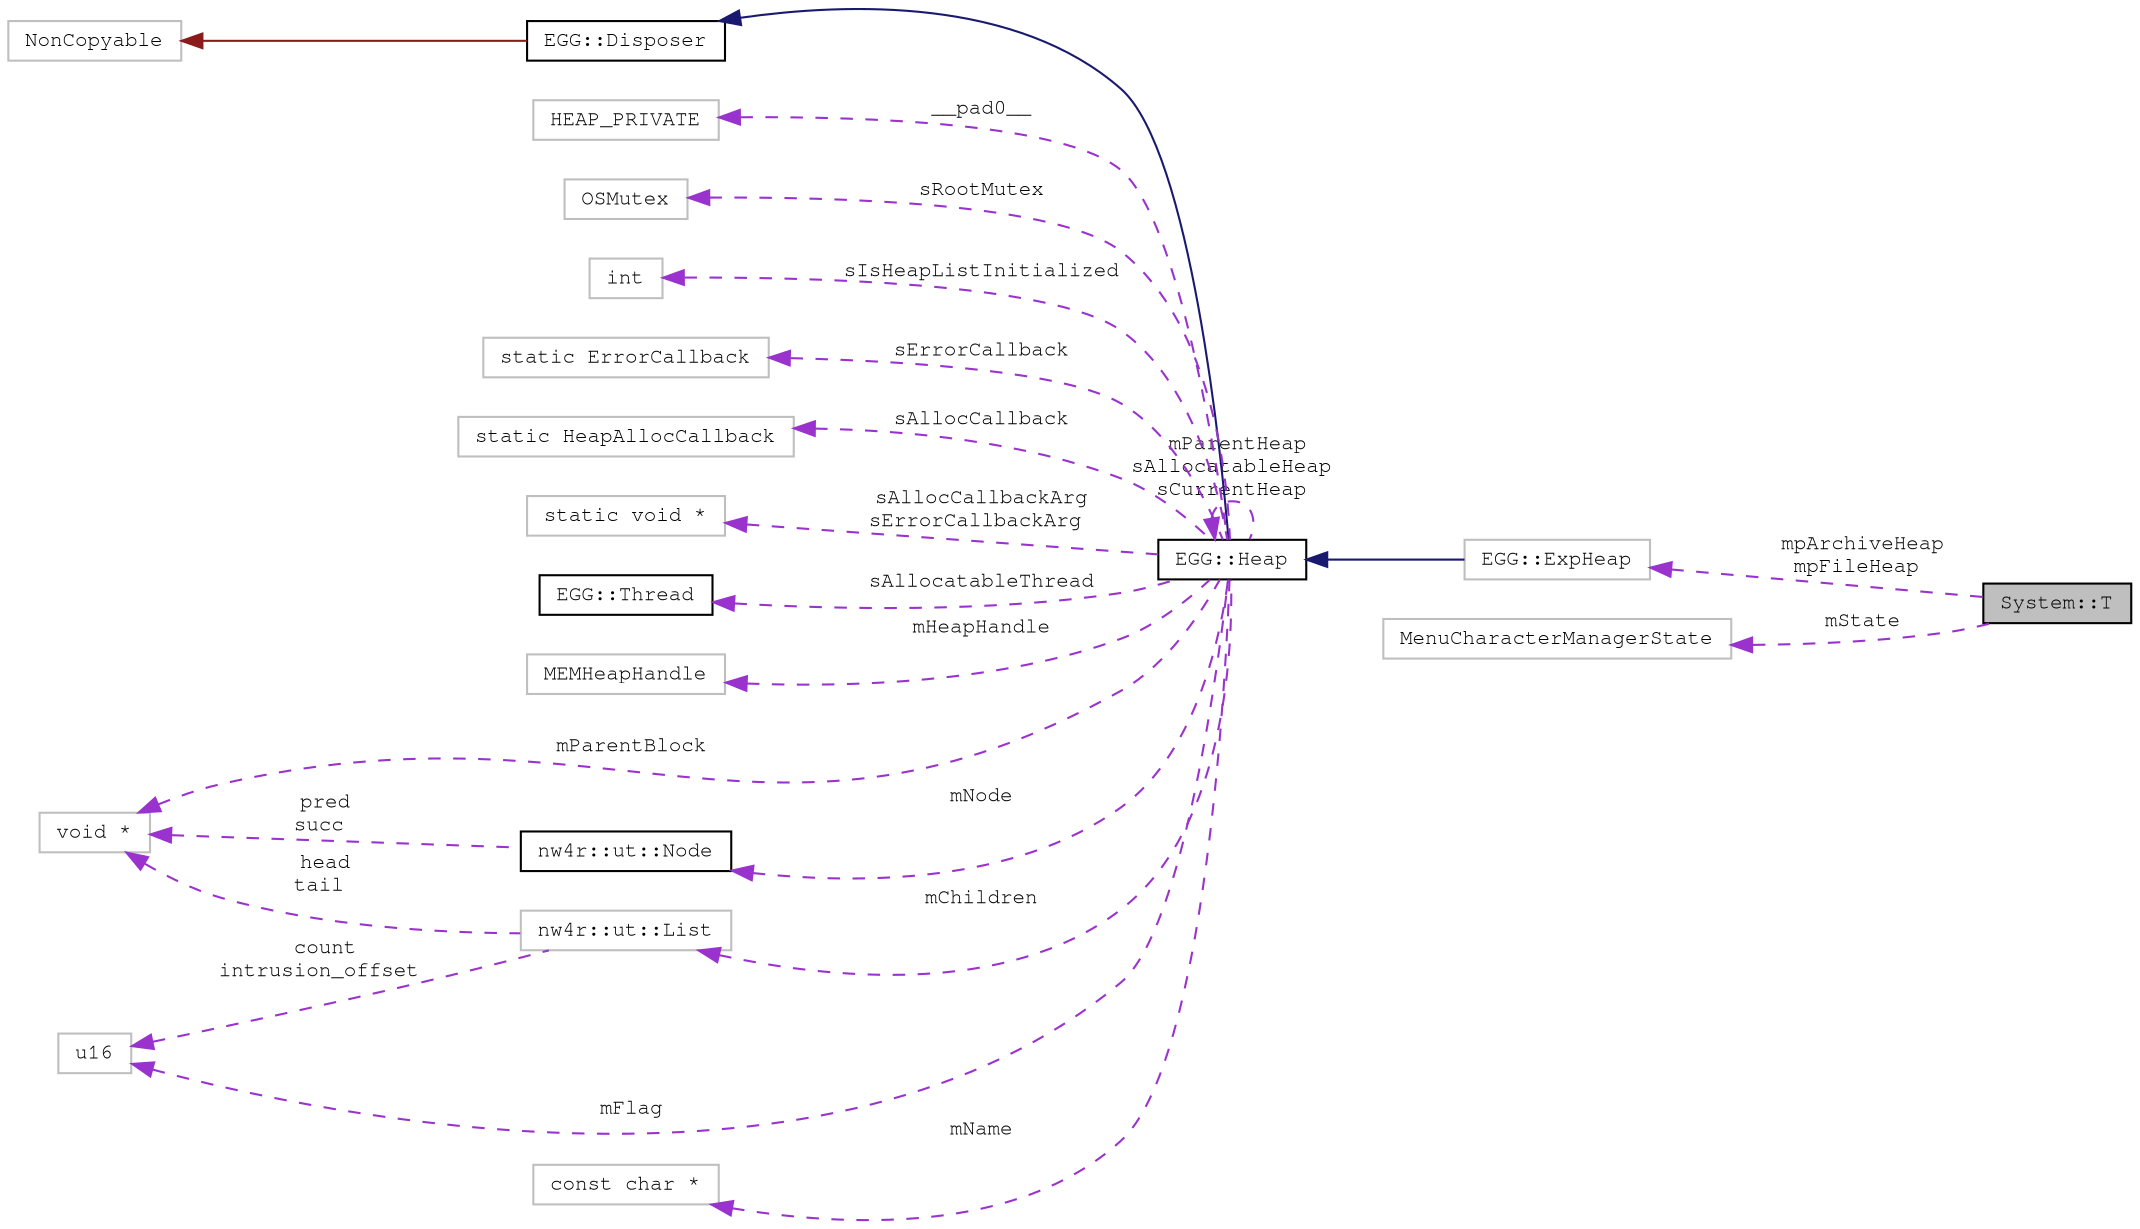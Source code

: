 digraph "System::T"
{
 // LATEX_PDF_SIZE
  edge [fontname="FreeMono",fontsize="10",labelfontname="FreeMono",labelfontsize="10"];
  node [fontname="FreeMono",fontsize="10",shape=record];
  rankdir="LR";
  Node1 [label="System::T",height=0.2,width=0.4,color="black", fillcolor="grey75", style="filled", fontcolor="black",tooltip=" "];
  Node2 -> Node1 [dir="back",color="darkorchid3",fontsize="10",style="dashed",label=" mpArchiveHeap\nmpFileHeap" ,fontname="FreeMono"];
  Node2 [label="EGG::ExpHeap",height=0.2,width=0.4,color="grey75", fillcolor="white", style="filled",URL="$class_e_g_g_1_1_exp_heap.html",tooltip=" "];
  Node3 -> Node2 [dir="back",color="midnightblue",fontsize="10",style="solid",fontname="FreeMono"];
  Node3 [label="EGG::Heap",height=0.2,width=0.4,color="black", fillcolor="white", style="filled",URL="$class_e_g_g_1_1_heap.html",tooltip="Base Heap class."];
  Node4 -> Node3 [dir="back",color="midnightblue",fontsize="10",style="solid",fontname="FreeMono"];
  Node4 [label="EGG::Disposer",height=0.2,width=0.4,color="black", fillcolor="white", style="filled",URL="$class_e_g_g_1_1_disposer.html",tooltip="Base class for garbage-collected objects."];
  Node5 -> Node4 [dir="back",color="firebrick4",fontsize="10",style="solid",fontname="FreeMono"];
  Node5 [label="NonCopyable",height=0.2,width=0.4,color="grey75", fillcolor="white", style="filled",URL="$class_non_copyable.html",tooltip=" "];
  Node6 -> Node3 [dir="back",color="darkorchid3",fontsize="10",style="dashed",label=" __pad0__" ,fontname="FreeMono"];
  Node6 [label="HEAP_PRIVATE",height=0.2,width=0.4,color="grey75", fillcolor="white", style="filled",tooltip=" "];
  Node7 -> Node3 [dir="back",color="darkorchid3",fontsize="10",style="dashed",label=" sRootMutex" ,fontname="FreeMono"];
  Node7 [label="OSMutex",height=0.2,width=0.4,color="grey75", fillcolor="white", style="filled",tooltip=" "];
  Node3 -> Node3 [dir="back",color="darkorchid3",fontsize="10",style="dashed",label=" mParentHeap\nsAllocatableHeap\nsCurrentHeap" ,fontname="FreeMono"];
  Node8 -> Node3 [dir="back",color="darkorchid3",fontsize="10",style="dashed",label=" sIsHeapListInitialized" ,fontname="FreeMono"];
  Node8 [label="int",height=0.2,width=0.4,color="grey75", fillcolor="white", style="filled",tooltip=" "];
  Node9 -> Node3 [dir="back",color="darkorchid3",fontsize="10",style="dashed",label=" sErrorCallback" ,fontname="FreeMono"];
  Node9 [label="static ErrorCallback",height=0.2,width=0.4,color="grey75", fillcolor="white", style="filled",tooltip=" "];
  Node10 -> Node3 [dir="back",color="darkorchid3",fontsize="10",style="dashed",label=" sAllocCallback" ,fontname="FreeMono"];
  Node10 [label="static HeapAllocCallback",height=0.2,width=0.4,color="grey75", fillcolor="white", style="filled",tooltip=" "];
  Node11 -> Node3 [dir="back",color="darkorchid3",fontsize="10",style="dashed",label=" sAllocCallbackArg\nsErrorCallbackArg" ,fontname="FreeMono"];
  Node11 [label="static void *",height=0.2,width=0.4,color="grey75", fillcolor="white", style="filled",tooltip=" "];
  Node12 -> Node3 [dir="back",color="darkorchid3",fontsize="10",style="dashed",label=" sAllocatableThread" ,fontname="FreeMono"];
  Node12 [label="EGG::Thread",height=0.2,width=0.4,color="black", fillcolor="white", style="filled",URL="$class_e_g_g_1_1_thread.html",tooltip="Wrapper for OSThread."];
  Node13 -> Node3 [dir="back",color="darkorchid3",fontsize="10",style="dashed",label=" mHeapHandle" ,fontname="FreeMono"];
  Node13 [label="MEMHeapHandle",height=0.2,width=0.4,color="grey75", fillcolor="white", style="filled",tooltip=" "];
  Node14 -> Node3 [dir="back",color="darkorchid3",fontsize="10",style="dashed",label=" mParentBlock" ,fontname="FreeMono"];
  Node14 [label="void *",height=0.2,width=0.4,color="grey75", fillcolor="white", style="filled",tooltip=" "];
  Node15 -> Node3 [dir="back",color="darkorchid3",fontsize="10",style="dashed",label=" mFlag" ,fontname="FreeMono"];
  Node15 [label="u16",height=0.2,width=0.4,color="grey75", fillcolor="white", style="filled",URL="$classu16.html",tooltip=" "];
  Node16 -> Node3 [dir="back",color="darkorchid3",fontsize="10",style="dashed",label=" mNode" ,fontname="FreeMono"];
  Node16 [label="nw4r::ut::Node",height=0.2,width=0.4,color="black", fillcolor="white", style="filled",URL="$structnw4r_1_1ut_1_1_node.html",tooltip="Bidirectional list node."];
  Node14 -> Node16 [dir="back",color="darkorchid3",fontsize="10",style="dashed",label=" pred\nsucc" ,fontname="FreeMono"];
  Node17 -> Node3 [dir="back",color="darkorchid3",fontsize="10",style="dashed",label=" mChildren" ,fontname="FreeMono"];
  Node17 [label="nw4r::ut::List",height=0.2,width=0.4,color="grey75", fillcolor="white", style="filled",URL="$structnw4r_1_1ut_1_1_list.html",tooltip=" "];
  Node14 -> Node17 [dir="back",color="darkorchid3",fontsize="10",style="dashed",label=" head\ntail" ,fontname="FreeMono"];
  Node15 -> Node17 [dir="back",color="darkorchid3",fontsize="10",style="dashed",label=" count\nintrusion_offset" ,fontname="FreeMono"];
  Node18 -> Node3 [dir="back",color="darkorchid3",fontsize="10",style="dashed",label=" mName" ,fontname="FreeMono"];
  Node18 [label="const char *",height=0.2,width=0.4,color="grey75", fillcolor="white", style="filled",tooltip=" "];
  Node19 -> Node1 [dir="back",color="darkorchid3",fontsize="10",style="dashed",label=" mState" ,fontname="FreeMono"];
  Node19 [label="MenuCharacterManagerState",height=0.2,width=0.4,color="grey75", fillcolor="white", style="filled",tooltip=" "];
}
